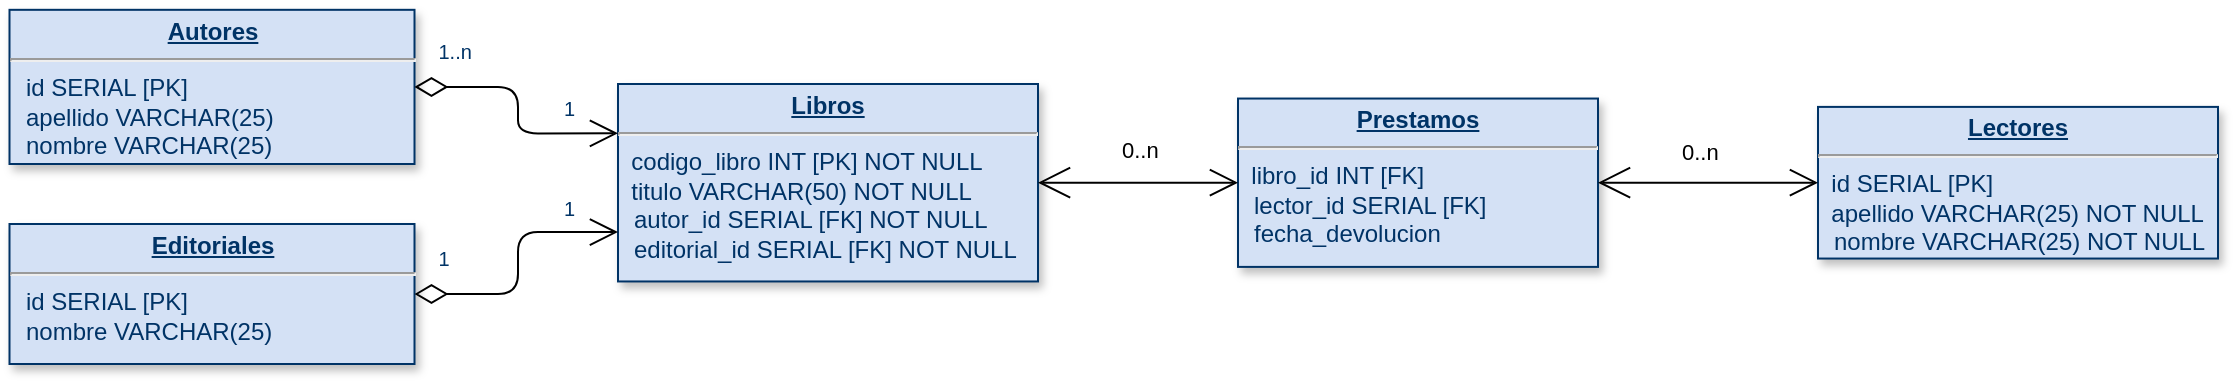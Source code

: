 <mxfile version="13.9.9" type="device"><diagram name="Page-1" id="efa7a0a1-bf9b-a30e-e6df-94a7791c09e9"><mxGraphModel dx="796" dy="492" grid="1" gridSize="10" guides="1" tooltips="1" connect="1" arrows="1" fold="1" page="1" pageScale="1" pageWidth="826" pageHeight="1169" background="#ffffff" math="0" shadow="0"><root><mxCell id="0"/><mxCell id="1" parent="0"/><mxCell id="21" value="&lt;p style=&quot;margin: 0px ; margin-top: 4px ; text-align: center ; text-decoration: underline&quot;&gt;&lt;strong&gt;Autores&lt;br&gt;&lt;/strong&gt;&lt;/p&gt;&lt;hr&gt;&lt;p style=&quot;margin: 0px ; margin-left: 8px&quot;&gt;id SERIAL [PK]&lt;/p&gt;&lt;p style=&quot;margin: 0px ; margin-left: 8px&quot;&gt;apellido VARCHAR(25)&lt;/p&gt;&lt;p style=&quot;margin: 0px ; margin-left: 8px&quot;&gt;nombre VARCHAR(25)&lt;br&gt;&lt;/p&gt;" style="verticalAlign=top;align=left;overflow=fill;fontSize=12;fontFamily=Helvetica;html=1;strokeColor=#003366;shadow=1;fillColor=#D4E1F5;fontColor=#003366" parent="1" vertex="1"><mxGeometry x="25.75" y="172.91" width="202.5" height="77.09" as="geometry"/></mxCell><mxCell id="25" value="&lt;p style=&quot;margin: 0px ; margin-top: 4px ; text-align: center ; text-decoration: underline&quot;&gt;&lt;strong&gt;Libros&lt;br&gt;&lt;/strong&gt;&lt;/p&gt;&lt;hr&gt;&lt;div&gt;&amp;nbsp; codigo_libro INT [PK] NOT NULL&lt;/div&gt;&lt;div&gt;&amp;nbsp; titulo VARCHAR(50) NOT NULL&lt;/div&gt;&lt;p style=&quot;margin: 0px ; margin-left: 8px&quot;&gt;autor_id SERIAL [FK] NOT NULL&lt;/p&gt;&lt;p style=&quot;margin: 0px ; margin-left: 8px&quot;&gt;editorial_id SERIAL [FK] NOT NULL&lt;br&gt;&lt;/p&gt;" style="verticalAlign=top;align=left;overflow=fill;fontSize=12;fontFamily=Helvetica;html=1;strokeColor=#003366;shadow=1;fillColor=#D4E1F5;fontColor=#003366" parent="1" vertex="1"><mxGeometry x="330" y="210" width="210" height="98.73" as="geometry"/></mxCell><mxCell id="90" value="" style="endArrow=open;endSize=12;startArrow=diamondThin;startSize=14;startFill=0;edgeStyle=orthogonalEdgeStyle;exitX=1;exitY=0.5;exitDx=0;exitDy=0;entryX=0;entryY=0.25;entryDx=0;entryDy=0;" parent="1" source="21" target="25" edge="1"><mxGeometry x="602" y="252.91" as="geometry"><mxPoint x="82" y="162.91" as="sourcePoint"/><mxPoint x="90" y="160" as="targetPoint"/><Array as="points"><mxPoint x="280" y="212"/><mxPoint x="280" y="235"/></Array></mxGeometry></mxCell><mxCell id="91" value="1..n" style="resizable=0;align=left;verticalAlign=top;labelBackgroundColor=#ffffff;fontSize=10;strokeColor=#003366;shadow=1;fillColor=#D4E1F5;fontColor=#003366" parent="90" connectable="0" vertex="1"><mxGeometry x="-1" relative="1" as="geometry"><mxPoint x="10" y="-30" as="offset"/></mxGeometry></mxCell><mxCell id="92" value="1" style="resizable=0;align=right;verticalAlign=top;labelBackgroundColor=#ffffff;fontSize=10;strokeColor=#003366;shadow=1;fillColor=#D4E1F5;fontColor=#003366" parent="90" connectable="0" vertex="1"><mxGeometry x="1" relative="1" as="geometry"><mxPoint x="-20.05" y="-24.68" as="offset"/></mxGeometry></mxCell><mxCell id="ffxnXLGkmE4xVRq57p5g-114" value="&lt;p style=&quot;margin: 0px ; margin-top: 4px ; text-align: center ; text-decoration: underline&quot;&gt;&lt;strong&gt;Lectores&lt;br&gt;&lt;/strong&gt;&lt;/p&gt;&lt;hr&gt;&lt;div&gt;&amp;nbsp; id SERIAL [PK]&lt;/div&gt;&lt;div&gt;&amp;nbsp; apellido VARCHAR(25) NOT NULL&lt;/div&gt;&lt;p style=&quot;margin: 0px ; margin-left: 8px&quot;&gt;nombre VARCHAR(25) NOT NULL&lt;br&gt;&lt;/p&gt;" style="verticalAlign=top;align=left;overflow=fill;fontSize=12;fontFamily=Helvetica;html=1;strokeColor=#003366;shadow=1;fillColor=#D4E1F5;fontColor=#003366" parent="1" vertex="1"><mxGeometry x="930" y="221.45" width="200" height="75.82" as="geometry"/></mxCell><mxCell id="ffxnXLGkmE4xVRq57p5g-115" value="&lt;p style=&quot;margin: 0px ; margin-top: 4px ; text-align: center ; text-decoration: underline&quot;&gt;&lt;strong&gt;Prestamos&lt;br&gt;&lt;/strong&gt;&lt;/p&gt;&lt;hr&gt;&amp;nbsp; libro_id INT [FK]&lt;br&gt;&lt;p style=&quot;margin: 0px ; margin-left: 8px&quot;&gt;lector_id SERIAL [FK]&lt;/p&gt;&lt;p style=&quot;margin: 0px ; margin-left: 8px&quot;&gt;fecha_devolucion&lt;br&gt;&lt;/p&gt;" style="verticalAlign=top;align=left;overflow=fill;fontSize=12;fontFamily=Helvetica;html=1;strokeColor=#003366;shadow=1;fillColor=#D4E1F5;fontColor=#003366" parent="1" vertex="1"><mxGeometry x="640" y="217.27" width="180" height="84.18" as="geometry"/></mxCell><mxCell id="ffxnXLGkmE4xVRq57p5g-116" value="" style="endArrow=open;html=1;endSize=12;startArrow=open;startSize=14;startFill=0;edgeStyle=orthogonalEdgeStyle;entryX=0;entryY=0.5;entryDx=0;entryDy=0;exitX=1;exitY=0.5;exitDx=0;exitDy=0;" parent="1" source="25" target="ffxnXLGkmE4xVRq57p5g-115" edge="1"><mxGeometry relative="1" as="geometry"><mxPoint x="212" y="102.91" as="sourcePoint"/><mxPoint x="302" y="82.91" as="targetPoint"/></mxGeometry></mxCell><mxCell id="ffxnXLGkmE4xVRq57p5g-117" value="0..n" style="edgeLabel;resizable=0;html=1;align=left;verticalAlign=top;" parent="ffxnXLGkmE4xVRq57p5g-116" connectable="0" vertex="1"><mxGeometry x="-1" relative="1" as="geometry"><mxPoint x="40" y="-29.37" as="offset"/></mxGeometry></mxCell><mxCell id="ffxnXLGkmE4xVRq57p5g-119" value="" style="endArrow=open;html=1;endSize=12;startArrow=open;startSize=14;startFill=0;edgeStyle=orthogonalEdgeStyle;exitX=1;exitY=0.5;exitDx=0;exitDy=0;entryX=0;entryY=0.5;entryDx=0;entryDy=0;" parent="1" source="ffxnXLGkmE4xVRq57p5g-115" target="ffxnXLGkmE4xVRq57p5g-114" edge="1"><mxGeometry relative="1" as="geometry"><mxPoint x="472" y="81.91" as="sourcePoint"/><mxPoint x="582" y="92.91" as="targetPoint"/></mxGeometry></mxCell><mxCell id="ffxnXLGkmE4xVRq57p5g-120" value="0..n" style="edgeLabel;resizable=0;html=1;align=left;verticalAlign=top;" parent="ffxnXLGkmE4xVRq57p5g-119" connectable="0" vertex="1"><mxGeometry x="-1" relative="1" as="geometry"><mxPoint x="40" y="-28.68" as="offset"/></mxGeometry></mxCell><mxCell id="0M2DXXbhxRrbMZO5LJqI-92" value="&lt;p style=&quot;margin: 0px ; margin-top: 4px ; text-align: center ; text-decoration: underline&quot;&gt;&lt;strong&gt;Editoriales&lt;br&gt;&lt;/strong&gt;&lt;/p&gt;&lt;hr&gt;&lt;p style=&quot;margin: 0px ; margin-left: 8px&quot;&gt;id SERIAL [PK]&lt;/p&gt;&lt;p style=&quot;margin: 0px ; margin-left: 8px&quot;&gt;nombre VARCHAR(25)&lt;br&gt;&lt;/p&gt;" style="verticalAlign=top;align=left;overflow=fill;fontSize=12;fontFamily=Helvetica;html=1;strokeColor=#003366;shadow=1;fillColor=#D4E1F5;fontColor=#003366" vertex="1" parent="1"><mxGeometry x="25.75" y="280" width="202.5" height="70" as="geometry"/></mxCell><mxCell id="0M2DXXbhxRrbMZO5LJqI-93" value="" style="endArrow=open;endSize=12;startArrow=diamondThin;startSize=14;startFill=0;edgeStyle=orthogonalEdgeStyle;exitX=1;exitY=0.5;exitDx=0;exitDy=0;entryX=0;entryY=0.75;entryDx=0;entryDy=0;" edge="1" parent="1" source="0M2DXXbhxRrbMZO5LJqI-92" target="25"><mxGeometry x="623.75" y="361.46" as="geometry"><mxPoint x="250" y="320.005" as="sourcePoint"/><mxPoint x="351.75" y="343.233" as="targetPoint"/><Array as="points"><mxPoint x="280" y="315"/><mxPoint x="280" y="284"/></Array></mxGeometry></mxCell><mxCell id="0M2DXXbhxRrbMZO5LJqI-94" value="1" style="resizable=0;align=left;verticalAlign=top;labelBackgroundColor=#ffffff;fontSize=10;strokeColor=#003366;shadow=1;fillColor=#D4E1F5;fontColor=#003366" connectable="0" vertex="1" parent="0M2DXXbhxRrbMZO5LJqI-93"><mxGeometry x="-1" relative="1" as="geometry"><mxPoint x="10" y="-30" as="offset"/></mxGeometry></mxCell><mxCell id="0M2DXXbhxRrbMZO5LJqI-95" value="1" style="resizable=0;align=right;verticalAlign=top;labelBackgroundColor=#ffffff;fontSize=10;strokeColor=#003366;shadow=1;fillColor=#D4E1F5;fontColor=#003366" connectable="0" vertex="1" parent="0M2DXXbhxRrbMZO5LJqI-93"><mxGeometry x="1" relative="1" as="geometry"><mxPoint x="-20.25" y="-24.05" as="offset"/></mxGeometry></mxCell></root></mxGraphModel></diagram></mxfile>